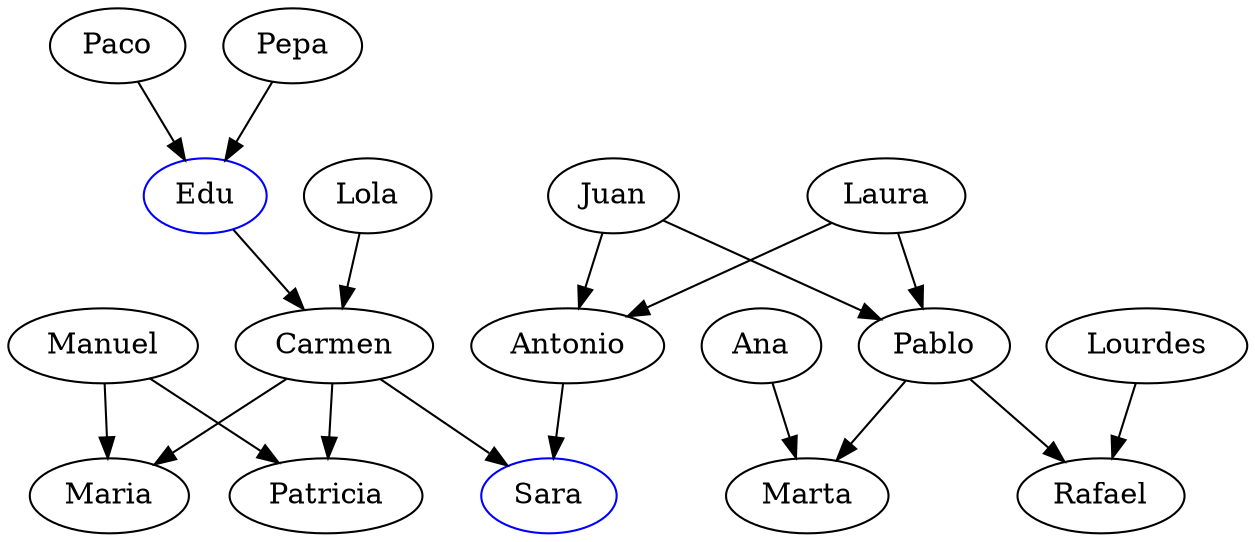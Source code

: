 strict digraph G {
  1 [ color="black" label="Paco" ];
  2 [ color="black" label="Pepa" ];
  3 [ color="blue" label="Edu" ];
  4 [ color="black" label="Lola" ];
  5 [ color="black" label="Juan" ];
  6 [ color="black" label="Laura" ];
  7 [ color="black" label="Manuel" ];
  8 [ color="black" label="Carmen" ];
  9 [ color="black" label="Antonio" ];
  10 [ color="black" label="Pablo" ];
  11 [ color="black" label="Ana" ];
  12 [ color="black" label="Patricia" ];
  13 [ color="black" label="Maria" ];
  14 [ color="blue" label="Sara" ];
  15 [ color="black" label="Marta" ];
  16 [ color="black" label="Rafael" ];
  17 [ color="black" label="Lourdes" ];
  1 -> 3 [ style="solid" ];
  2 -> 3 [ style="solid" ];
  3 -> 8 [ style="solid" ];
  4 -> 8 [ style="solid" ];
  5 -> 9 [ style="solid" ];
  5 -> 10 [ style="solid" ];
  6 -> 9 [ style="solid" ];
  6 -> 10 [ style="solid" ];
  7 -> 13 [ style="solid" ];
  8 -> 13 [ style="solid" ];
  7 -> 12 [ style="solid" ];
  8 -> 12 [ style="solid" ];
  8 -> 14 [ style="solid" ];
  9 -> 14 [ style="solid" ];
  10 -> 15 [ style="solid" ];
  11 -> 15 [ style="solid" ];
  10 -> 16 [ style="solid" ];
  17 -> 16 [ style="solid" ];
}

